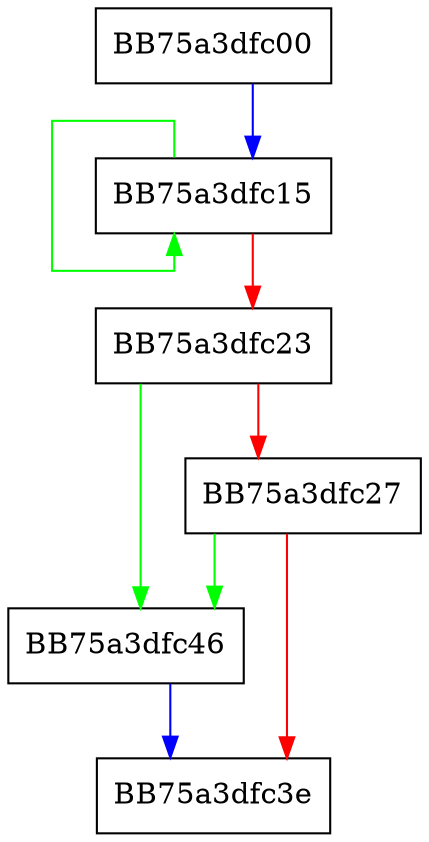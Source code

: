 digraph ShouldExit {
  node [shape="box"];
  graph [splines=ortho];
  BB75a3dfc00 -> BB75a3dfc15 [color="blue"];
  BB75a3dfc15 -> BB75a3dfc15 [color="green"];
  BB75a3dfc15 -> BB75a3dfc23 [color="red"];
  BB75a3dfc23 -> BB75a3dfc46 [color="green"];
  BB75a3dfc23 -> BB75a3dfc27 [color="red"];
  BB75a3dfc27 -> BB75a3dfc46 [color="green"];
  BB75a3dfc27 -> BB75a3dfc3e [color="red"];
  BB75a3dfc46 -> BB75a3dfc3e [color="blue"];
}